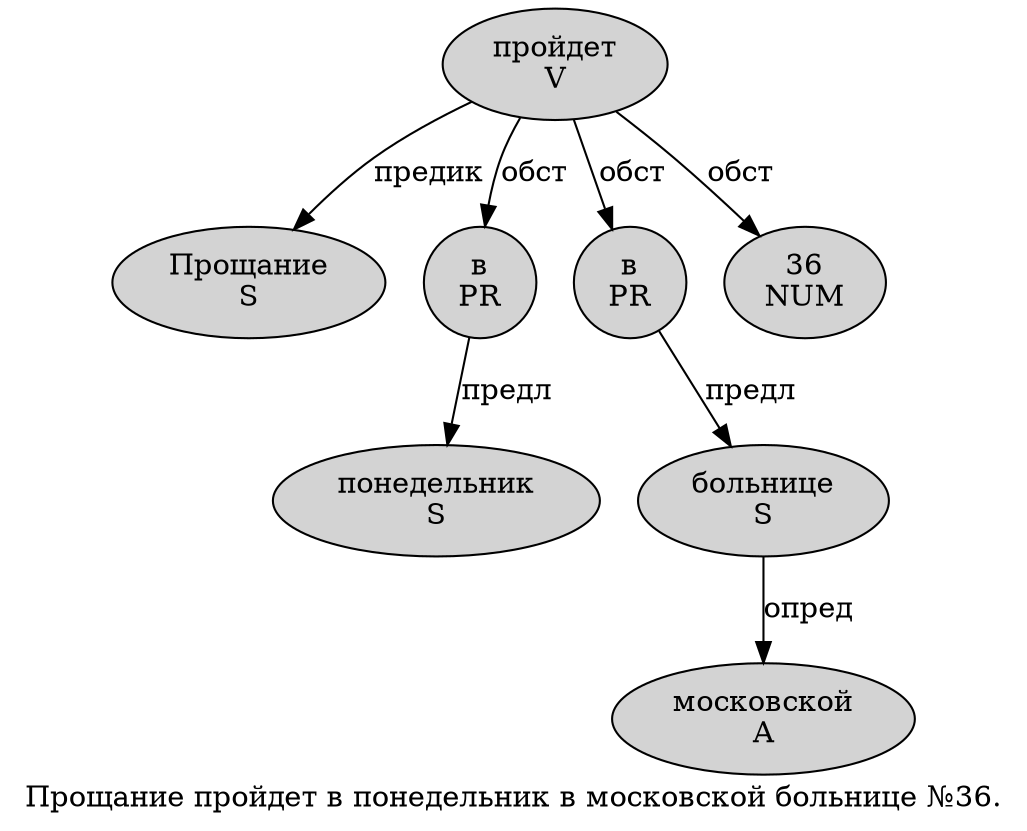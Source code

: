 digraph SENTENCE_414 {
	graph [label="Прощание пройдет в понедельник в московской больнице №36."]
	node [style=filled]
		0 [label="Прощание
S" color="" fillcolor=lightgray penwidth=1 shape=ellipse]
		1 [label="пройдет
V" color="" fillcolor=lightgray penwidth=1 shape=ellipse]
		2 [label="в
PR" color="" fillcolor=lightgray penwidth=1 shape=ellipse]
		3 [label="понедельник
S" color="" fillcolor=lightgray penwidth=1 shape=ellipse]
		4 [label="в
PR" color="" fillcolor=lightgray penwidth=1 shape=ellipse]
		5 [label="московской
A" color="" fillcolor=lightgray penwidth=1 shape=ellipse]
		6 [label="больнице
S" color="" fillcolor=lightgray penwidth=1 shape=ellipse]
		8 [label="36
NUM" color="" fillcolor=lightgray penwidth=1 shape=ellipse]
			1 -> 0 [label="предик"]
			1 -> 2 [label="обст"]
			1 -> 4 [label="обст"]
			1 -> 8 [label="обст"]
			6 -> 5 [label="опред"]
			4 -> 6 [label="предл"]
			2 -> 3 [label="предл"]
}